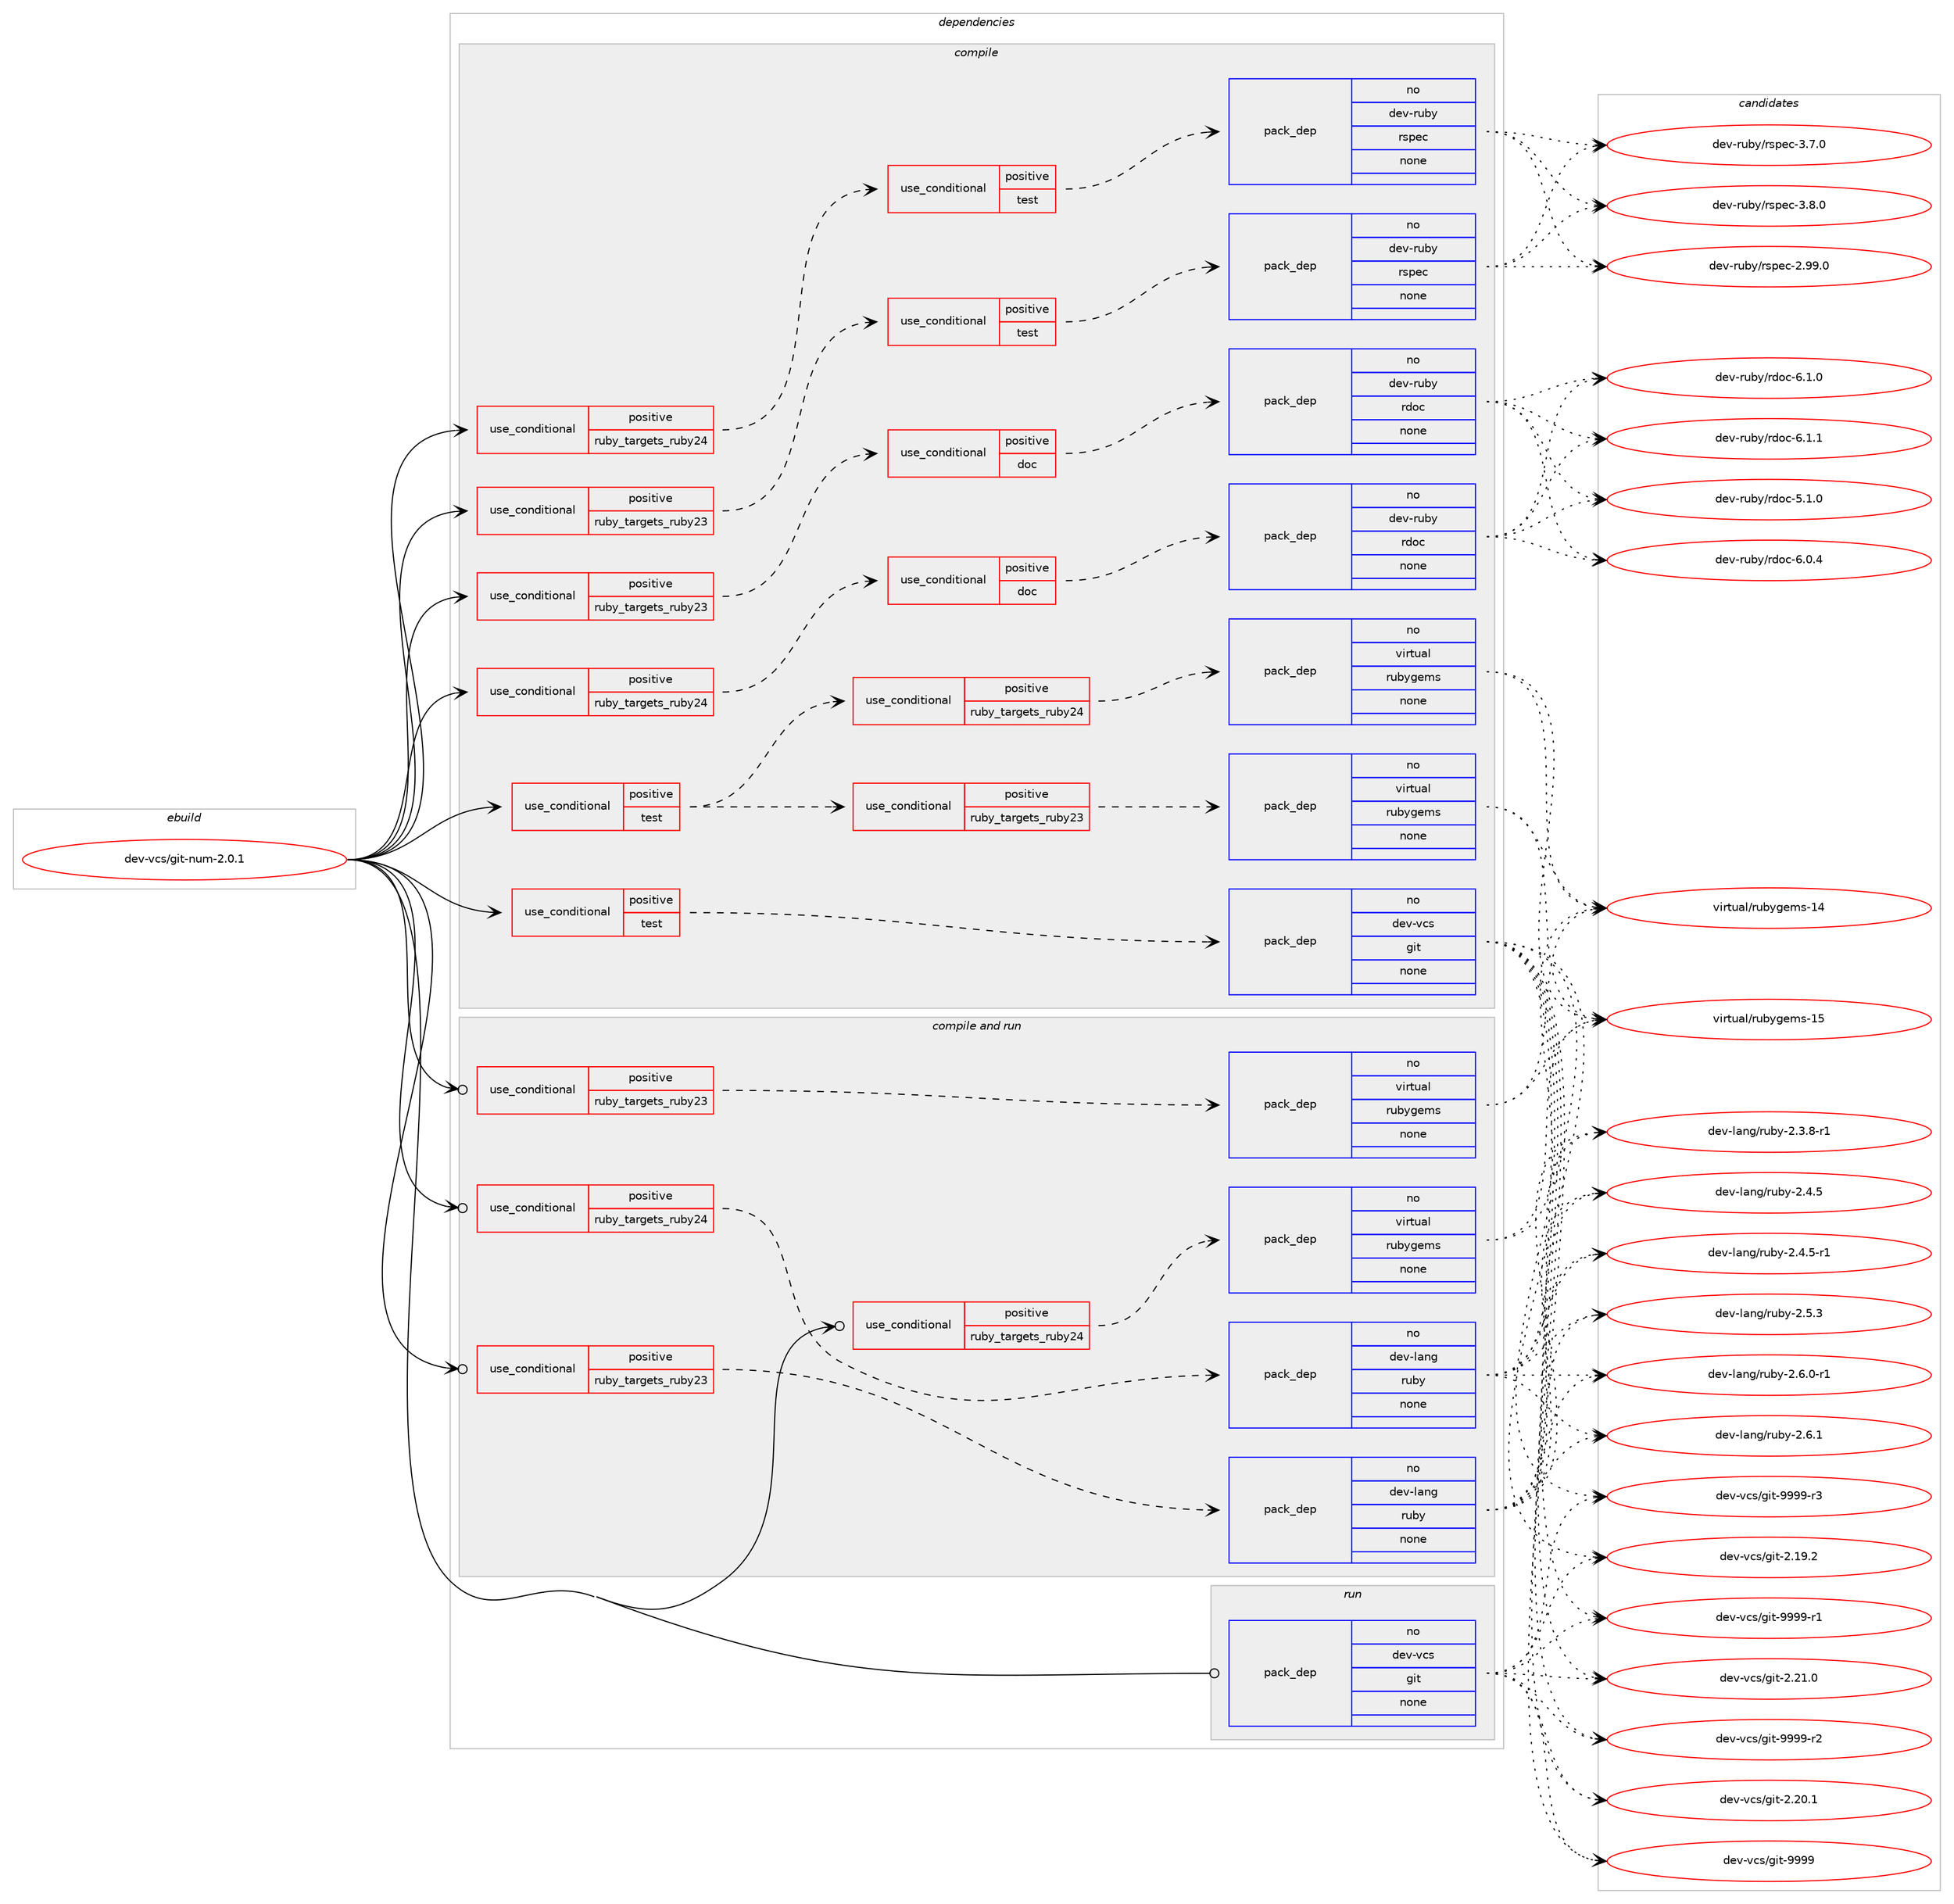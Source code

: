digraph prolog {

# *************
# Graph options
# *************

newrank=true;
concentrate=true;
compound=true;
graph [rankdir=LR,fontname=Helvetica,fontsize=10,ranksep=1.5];#, ranksep=2.5, nodesep=0.2];
edge  [arrowhead=vee];
node  [fontname=Helvetica,fontsize=10];

# **********
# The ebuild
# **********

subgraph cluster_leftcol {
color=gray;
rank=same;
label=<<i>ebuild</i>>;
id [label="dev-vcs/git-num-2.0.1", color=red, width=4, href="../dev-vcs/git-num-2.0.1.svg"];
}

# ****************
# The dependencies
# ****************

subgraph cluster_midcol {
color=gray;
label=<<i>dependencies</i>>;
subgraph cluster_compile {
fillcolor="#eeeeee";
style=filled;
label=<<i>compile</i>>;
subgraph cond425574 {
dependency1551461 [label=<<TABLE BORDER="0" CELLBORDER="1" CELLSPACING="0" CELLPADDING="4"><TR><TD ROWSPAN="3" CELLPADDING="10">use_conditional</TD></TR><TR><TD>positive</TD></TR><TR><TD>ruby_targets_ruby23</TD></TR></TABLE>>, shape=none, color=red];
subgraph cond425575 {
dependency1551462 [label=<<TABLE BORDER="0" CELLBORDER="1" CELLSPACING="0" CELLPADDING="4"><TR><TD ROWSPAN="3" CELLPADDING="10">use_conditional</TD></TR><TR><TD>positive</TD></TR><TR><TD>doc</TD></TR></TABLE>>, shape=none, color=red];
subgraph pack1102135 {
dependency1551463 [label=<<TABLE BORDER="0" CELLBORDER="1" CELLSPACING="0" CELLPADDING="4" WIDTH="220"><TR><TD ROWSPAN="6" CELLPADDING="30">pack_dep</TD></TR><TR><TD WIDTH="110">no</TD></TR><TR><TD>dev-ruby</TD></TR><TR><TD>rdoc</TD></TR><TR><TD>none</TD></TR><TR><TD></TD></TR></TABLE>>, shape=none, color=blue];
}
dependency1551462:e -> dependency1551463:w [weight=20,style="dashed",arrowhead="vee"];
}
dependency1551461:e -> dependency1551462:w [weight=20,style="dashed",arrowhead="vee"];
}
id:e -> dependency1551461:w [weight=20,style="solid",arrowhead="vee"];
subgraph cond425576 {
dependency1551464 [label=<<TABLE BORDER="0" CELLBORDER="1" CELLSPACING="0" CELLPADDING="4"><TR><TD ROWSPAN="3" CELLPADDING="10">use_conditional</TD></TR><TR><TD>positive</TD></TR><TR><TD>ruby_targets_ruby23</TD></TR></TABLE>>, shape=none, color=red];
subgraph cond425577 {
dependency1551465 [label=<<TABLE BORDER="0" CELLBORDER="1" CELLSPACING="0" CELLPADDING="4"><TR><TD ROWSPAN="3" CELLPADDING="10">use_conditional</TD></TR><TR><TD>positive</TD></TR><TR><TD>test</TD></TR></TABLE>>, shape=none, color=red];
subgraph pack1102136 {
dependency1551466 [label=<<TABLE BORDER="0" CELLBORDER="1" CELLSPACING="0" CELLPADDING="4" WIDTH="220"><TR><TD ROWSPAN="6" CELLPADDING="30">pack_dep</TD></TR><TR><TD WIDTH="110">no</TD></TR><TR><TD>dev-ruby</TD></TR><TR><TD>rspec</TD></TR><TR><TD>none</TD></TR><TR><TD></TD></TR></TABLE>>, shape=none, color=blue];
}
dependency1551465:e -> dependency1551466:w [weight=20,style="dashed",arrowhead="vee"];
}
dependency1551464:e -> dependency1551465:w [weight=20,style="dashed",arrowhead="vee"];
}
id:e -> dependency1551464:w [weight=20,style="solid",arrowhead="vee"];
subgraph cond425578 {
dependency1551467 [label=<<TABLE BORDER="0" CELLBORDER="1" CELLSPACING="0" CELLPADDING="4"><TR><TD ROWSPAN="3" CELLPADDING="10">use_conditional</TD></TR><TR><TD>positive</TD></TR><TR><TD>ruby_targets_ruby24</TD></TR></TABLE>>, shape=none, color=red];
subgraph cond425579 {
dependency1551468 [label=<<TABLE BORDER="0" CELLBORDER="1" CELLSPACING="0" CELLPADDING="4"><TR><TD ROWSPAN="3" CELLPADDING="10">use_conditional</TD></TR><TR><TD>positive</TD></TR><TR><TD>doc</TD></TR></TABLE>>, shape=none, color=red];
subgraph pack1102137 {
dependency1551469 [label=<<TABLE BORDER="0" CELLBORDER="1" CELLSPACING="0" CELLPADDING="4" WIDTH="220"><TR><TD ROWSPAN="6" CELLPADDING="30">pack_dep</TD></TR><TR><TD WIDTH="110">no</TD></TR><TR><TD>dev-ruby</TD></TR><TR><TD>rdoc</TD></TR><TR><TD>none</TD></TR><TR><TD></TD></TR></TABLE>>, shape=none, color=blue];
}
dependency1551468:e -> dependency1551469:w [weight=20,style="dashed",arrowhead="vee"];
}
dependency1551467:e -> dependency1551468:w [weight=20,style="dashed",arrowhead="vee"];
}
id:e -> dependency1551467:w [weight=20,style="solid",arrowhead="vee"];
subgraph cond425580 {
dependency1551470 [label=<<TABLE BORDER="0" CELLBORDER="1" CELLSPACING="0" CELLPADDING="4"><TR><TD ROWSPAN="3" CELLPADDING="10">use_conditional</TD></TR><TR><TD>positive</TD></TR><TR><TD>ruby_targets_ruby24</TD></TR></TABLE>>, shape=none, color=red];
subgraph cond425581 {
dependency1551471 [label=<<TABLE BORDER="0" CELLBORDER="1" CELLSPACING="0" CELLPADDING="4"><TR><TD ROWSPAN="3" CELLPADDING="10">use_conditional</TD></TR><TR><TD>positive</TD></TR><TR><TD>test</TD></TR></TABLE>>, shape=none, color=red];
subgraph pack1102138 {
dependency1551472 [label=<<TABLE BORDER="0" CELLBORDER="1" CELLSPACING="0" CELLPADDING="4" WIDTH="220"><TR><TD ROWSPAN="6" CELLPADDING="30">pack_dep</TD></TR><TR><TD WIDTH="110">no</TD></TR><TR><TD>dev-ruby</TD></TR><TR><TD>rspec</TD></TR><TR><TD>none</TD></TR><TR><TD></TD></TR></TABLE>>, shape=none, color=blue];
}
dependency1551471:e -> dependency1551472:w [weight=20,style="dashed",arrowhead="vee"];
}
dependency1551470:e -> dependency1551471:w [weight=20,style="dashed",arrowhead="vee"];
}
id:e -> dependency1551470:w [weight=20,style="solid",arrowhead="vee"];
subgraph cond425582 {
dependency1551473 [label=<<TABLE BORDER="0" CELLBORDER="1" CELLSPACING="0" CELLPADDING="4"><TR><TD ROWSPAN="3" CELLPADDING="10">use_conditional</TD></TR><TR><TD>positive</TD></TR><TR><TD>test</TD></TR></TABLE>>, shape=none, color=red];
subgraph cond425583 {
dependency1551474 [label=<<TABLE BORDER="0" CELLBORDER="1" CELLSPACING="0" CELLPADDING="4"><TR><TD ROWSPAN="3" CELLPADDING="10">use_conditional</TD></TR><TR><TD>positive</TD></TR><TR><TD>ruby_targets_ruby23</TD></TR></TABLE>>, shape=none, color=red];
subgraph pack1102139 {
dependency1551475 [label=<<TABLE BORDER="0" CELLBORDER="1" CELLSPACING="0" CELLPADDING="4" WIDTH="220"><TR><TD ROWSPAN="6" CELLPADDING="30">pack_dep</TD></TR><TR><TD WIDTH="110">no</TD></TR><TR><TD>virtual</TD></TR><TR><TD>rubygems</TD></TR><TR><TD>none</TD></TR><TR><TD></TD></TR></TABLE>>, shape=none, color=blue];
}
dependency1551474:e -> dependency1551475:w [weight=20,style="dashed",arrowhead="vee"];
}
dependency1551473:e -> dependency1551474:w [weight=20,style="dashed",arrowhead="vee"];
subgraph cond425584 {
dependency1551476 [label=<<TABLE BORDER="0" CELLBORDER="1" CELLSPACING="0" CELLPADDING="4"><TR><TD ROWSPAN="3" CELLPADDING="10">use_conditional</TD></TR><TR><TD>positive</TD></TR><TR><TD>ruby_targets_ruby24</TD></TR></TABLE>>, shape=none, color=red];
subgraph pack1102140 {
dependency1551477 [label=<<TABLE BORDER="0" CELLBORDER="1" CELLSPACING="0" CELLPADDING="4" WIDTH="220"><TR><TD ROWSPAN="6" CELLPADDING="30">pack_dep</TD></TR><TR><TD WIDTH="110">no</TD></TR><TR><TD>virtual</TD></TR><TR><TD>rubygems</TD></TR><TR><TD>none</TD></TR><TR><TD></TD></TR></TABLE>>, shape=none, color=blue];
}
dependency1551476:e -> dependency1551477:w [weight=20,style="dashed",arrowhead="vee"];
}
dependency1551473:e -> dependency1551476:w [weight=20,style="dashed",arrowhead="vee"];
}
id:e -> dependency1551473:w [weight=20,style="solid",arrowhead="vee"];
subgraph cond425585 {
dependency1551478 [label=<<TABLE BORDER="0" CELLBORDER="1" CELLSPACING="0" CELLPADDING="4"><TR><TD ROWSPAN="3" CELLPADDING="10">use_conditional</TD></TR><TR><TD>positive</TD></TR><TR><TD>test</TD></TR></TABLE>>, shape=none, color=red];
subgraph pack1102141 {
dependency1551479 [label=<<TABLE BORDER="0" CELLBORDER="1" CELLSPACING="0" CELLPADDING="4" WIDTH="220"><TR><TD ROWSPAN="6" CELLPADDING="30">pack_dep</TD></TR><TR><TD WIDTH="110">no</TD></TR><TR><TD>dev-vcs</TD></TR><TR><TD>git</TD></TR><TR><TD>none</TD></TR><TR><TD></TD></TR></TABLE>>, shape=none, color=blue];
}
dependency1551478:e -> dependency1551479:w [weight=20,style="dashed",arrowhead="vee"];
}
id:e -> dependency1551478:w [weight=20,style="solid",arrowhead="vee"];
}
subgraph cluster_compileandrun {
fillcolor="#eeeeee";
style=filled;
label=<<i>compile and run</i>>;
subgraph cond425586 {
dependency1551480 [label=<<TABLE BORDER="0" CELLBORDER="1" CELLSPACING="0" CELLPADDING="4"><TR><TD ROWSPAN="3" CELLPADDING="10">use_conditional</TD></TR><TR><TD>positive</TD></TR><TR><TD>ruby_targets_ruby23</TD></TR></TABLE>>, shape=none, color=red];
subgraph pack1102142 {
dependency1551481 [label=<<TABLE BORDER="0" CELLBORDER="1" CELLSPACING="0" CELLPADDING="4" WIDTH="220"><TR><TD ROWSPAN="6" CELLPADDING="30">pack_dep</TD></TR><TR><TD WIDTH="110">no</TD></TR><TR><TD>dev-lang</TD></TR><TR><TD>ruby</TD></TR><TR><TD>none</TD></TR><TR><TD></TD></TR></TABLE>>, shape=none, color=blue];
}
dependency1551480:e -> dependency1551481:w [weight=20,style="dashed",arrowhead="vee"];
}
id:e -> dependency1551480:w [weight=20,style="solid",arrowhead="odotvee"];
subgraph cond425587 {
dependency1551482 [label=<<TABLE BORDER="0" CELLBORDER="1" CELLSPACING="0" CELLPADDING="4"><TR><TD ROWSPAN="3" CELLPADDING="10">use_conditional</TD></TR><TR><TD>positive</TD></TR><TR><TD>ruby_targets_ruby23</TD></TR></TABLE>>, shape=none, color=red];
subgraph pack1102143 {
dependency1551483 [label=<<TABLE BORDER="0" CELLBORDER="1" CELLSPACING="0" CELLPADDING="4" WIDTH="220"><TR><TD ROWSPAN="6" CELLPADDING="30">pack_dep</TD></TR><TR><TD WIDTH="110">no</TD></TR><TR><TD>virtual</TD></TR><TR><TD>rubygems</TD></TR><TR><TD>none</TD></TR><TR><TD></TD></TR></TABLE>>, shape=none, color=blue];
}
dependency1551482:e -> dependency1551483:w [weight=20,style="dashed",arrowhead="vee"];
}
id:e -> dependency1551482:w [weight=20,style="solid",arrowhead="odotvee"];
subgraph cond425588 {
dependency1551484 [label=<<TABLE BORDER="0" CELLBORDER="1" CELLSPACING="0" CELLPADDING="4"><TR><TD ROWSPAN="3" CELLPADDING="10">use_conditional</TD></TR><TR><TD>positive</TD></TR><TR><TD>ruby_targets_ruby24</TD></TR></TABLE>>, shape=none, color=red];
subgraph pack1102144 {
dependency1551485 [label=<<TABLE BORDER="0" CELLBORDER="1" CELLSPACING="0" CELLPADDING="4" WIDTH="220"><TR><TD ROWSPAN="6" CELLPADDING="30">pack_dep</TD></TR><TR><TD WIDTH="110">no</TD></TR><TR><TD>dev-lang</TD></TR><TR><TD>ruby</TD></TR><TR><TD>none</TD></TR><TR><TD></TD></TR></TABLE>>, shape=none, color=blue];
}
dependency1551484:e -> dependency1551485:w [weight=20,style="dashed",arrowhead="vee"];
}
id:e -> dependency1551484:w [weight=20,style="solid",arrowhead="odotvee"];
subgraph cond425589 {
dependency1551486 [label=<<TABLE BORDER="0" CELLBORDER="1" CELLSPACING="0" CELLPADDING="4"><TR><TD ROWSPAN="3" CELLPADDING="10">use_conditional</TD></TR><TR><TD>positive</TD></TR><TR><TD>ruby_targets_ruby24</TD></TR></TABLE>>, shape=none, color=red];
subgraph pack1102145 {
dependency1551487 [label=<<TABLE BORDER="0" CELLBORDER="1" CELLSPACING="0" CELLPADDING="4" WIDTH="220"><TR><TD ROWSPAN="6" CELLPADDING="30">pack_dep</TD></TR><TR><TD WIDTH="110">no</TD></TR><TR><TD>virtual</TD></TR><TR><TD>rubygems</TD></TR><TR><TD>none</TD></TR><TR><TD></TD></TR></TABLE>>, shape=none, color=blue];
}
dependency1551486:e -> dependency1551487:w [weight=20,style="dashed",arrowhead="vee"];
}
id:e -> dependency1551486:w [weight=20,style="solid",arrowhead="odotvee"];
}
subgraph cluster_run {
fillcolor="#eeeeee";
style=filled;
label=<<i>run</i>>;
subgraph pack1102146 {
dependency1551488 [label=<<TABLE BORDER="0" CELLBORDER="1" CELLSPACING="0" CELLPADDING="4" WIDTH="220"><TR><TD ROWSPAN="6" CELLPADDING="30">pack_dep</TD></TR><TR><TD WIDTH="110">no</TD></TR><TR><TD>dev-vcs</TD></TR><TR><TD>git</TD></TR><TR><TD>none</TD></TR><TR><TD></TD></TR></TABLE>>, shape=none, color=blue];
}
id:e -> dependency1551488:w [weight=20,style="solid",arrowhead="odot"];
}
}

# **************
# The candidates
# **************

subgraph cluster_choices {
rank=same;
color=gray;
label=<<i>candidates</i>>;

subgraph choice1102135 {
color=black;
nodesep=1;
choice10010111845114117981214711410011199455346494648 [label="dev-ruby/rdoc-5.1.0", color=red, width=4,href="../dev-ruby/rdoc-5.1.0.svg"];
choice10010111845114117981214711410011199455446484652 [label="dev-ruby/rdoc-6.0.4", color=red, width=4,href="../dev-ruby/rdoc-6.0.4.svg"];
choice10010111845114117981214711410011199455446494648 [label="dev-ruby/rdoc-6.1.0", color=red, width=4,href="../dev-ruby/rdoc-6.1.0.svg"];
choice10010111845114117981214711410011199455446494649 [label="dev-ruby/rdoc-6.1.1", color=red, width=4,href="../dev-ruby/rdoc-6.1.1.svg"];
dependency1551463:e -> choice10010111845114117981214711410011199455346494648:w [style=dotted,weight="100"];
dependency1551463:e -> choice10010111845114117981214711410011199455446484652:w [style=dotted,weight="100"];
dependency1551463:e -> choice10010111845114117981214711410011199455446494648:w [style=dotted,weight="100"];
dependency1551463:e -> choice10010111845114117981214711410011199455446494649:w [style=dotted,weight="100"];
}
subgraph choice1102136 {
color=black;
nodesep=1;
choice1001011184511411798121471141151121019945504657574648 [label="dev-ruby/rspec-2.99.0", color=red, width=4,href="../dev-ruby/rspec-2.99.0.svg"];
choice10010111845114117981214711411511210199455146554648 [label="dev-ruby/rspec-3.7.0", color=red, width=4,href="../dev-ruby/rspec-3.7.0.svg"];
choice10010111845114117981214711411511210199455146564648 [label="dev-ruby/rspec-3.8.0", color=red, width=4,href="../dev-ruby/rspec-3.8.0.svg"];
dependency1551466:e -> choice1001011184511411798121471141151121019945504657574648:w [style=dotted,weight="100"];
dependency1551466:e -> choice10010111845114117981214711411511210199455146554648:w [style=dotted,weight="100"];
dependency1551466:e -> choice10010111845114117981214711411511210199455146564648:w [style=dotted,weight="100"];
}
subgraph choice1102137 {
color=black;
nodesep=1;
choice10010111845114117981214711410011199455346494648 [label="dev-ruby/rdoc-5.1.0", color=red, width=4,href="../dev-ruby/rdoc-5.1.0.svg"];
choice10010111845114117981214711410011199455446484652 [label="dev-ruby/rdoc-6.0.4", color=red, width=4,href="../dev-ruby/rdoc-6.0.4.svg"];
choice10010111845114117981214711410011199455446494648 [label="dev-ruby/rdoc-6.1.0", color=red, width=4,href="../dev-ruby/rdoc-6.1.0.svg"];
choice10010111845114117981214711410011199455446494649 [label="dev-ruby/rdoc-6.1.1", color=red, width=4,href="../dev-ruby/rdoc-6.1.1.svg"];
dependency1551469:e -> choice10010111845114117981214711410011199455346494648:w [style=dotted,weight="100"];
dependency1551469:e -> choice10010111845114117981214711410011199455446484652:w [style=dotted,weight="100"];
dependency1551469:e -> choice10010111845114117981214711410011199455446494648:w [style=dotted,weight="100"];
dependency1551469:e -> choice10010111845114117981214711410011199455446494649:w [style=dotted,weight="100"];
}
subgraph choice1102138 {
color=black;
nodesep=1;
choice1001011184511411798121471141151121019945504657574648 [label="dev-ruby/rspec-2.99.0", color=red, width=4,href="../dev-ruby/rspec-2.99.0.svg"];
choice10010111845114117981214711411511210199455146554648 [label="dev-ruby/rspec-3.7.0", color=red, width=4,href="../dev-ruby/rspec-3.7.0.svg"];
choice10010111845114117981214711411511210199455146564648 [label="dev-ruby/rspec-3.8.0", color=red, width=4,href="../dev-ruby/rspec-3.8.0.svg"];
dependency1551472:e -> choice1001011184511411798121471141151121019945504657574648:w [style=dotted,weight="100"];
dependency1551472:e -> choice10010111845114117981214711411511210199455146554648:w [style=dotted,weight="100"];
dependency1551472:e -> choice10010111845114117981214711411511210199455146564648:w [style=dotted,weight="100"];
}
subgraph choice1102139 {
color=black;
nodesep=1;
choice118105114116117971084711411798121103101109115454952 [label="virtual/rubygems-14", color=red, width=4,href="../virtual/rubygems-14.svg"];
choice118105114116117971084711411798121103101109115454953 [label="virtual/rubygems-15", color=red, width=4,href="../virtual/rubygems-15.svg"];
dependency1551475:e -> choice118105114116117971084711411798121103101109115454952:w [style=dotted,weight="100"];
dependency1551475:e -> choice118105114116117971084711411798121103101109115454953:w [style=dotted,weight="100"];
}
subgraph choice1102140 {
color=black;
nodesep=1;
choice118105114116117971084711411798121103101109115454952 [label="virtual/rubygems-14", color=red, width=4,href="../virtual/rubygems-14.svg"];
choice118105114116117971084711411798121103101109115454953 [label="virtual/rubygems-15", color=red, width=4,href="../virtual/rubygems-15.svg"];
dependency1551477:e -> choice118105114116117971084711411798121103101109115454952:w [style=dotted,weight="100"];
dependency1551477:e -> choice118105114116117971084711411798121103101109115454953:w [style=dotted,weight="100"];
}
subgraph choice1102141 {
color=black;
nodesep=1;
choice10010111845118991154710310511645504649574650 [label="dev-vcs/git-2.19.2", color=red, width=4,href="../dev-vcs/git-2.19.2.svg"];
choice10010111845118991154710310511645504650484649 [label="dev-vcs/git-2.20.1", color=red, width=4,href="../dev-vcs/git-2.20.1.svg"];
choice10010111845118991154710310511645504650494648 [label="dev-vcs/git-2.21.0", color=red, width=4,href="../dev-vcs/git-2.21.0.svg"];
choice1001011184511899115471031051164557575757 [label="dev-vcs/git-9999", color=red, width=4,href="../dev-vcs/git-9999.svg"];
choice10010111845118991154710310511645575757574511449 [label="dev-vcs/git-9999-r1", color=red, width=4,href="../dev-vcs/git-9999-r1.svg"];
choice10010111845118991154710310511645575757574511450 [label="dev-vcs/git-9999-r2", color=red, width=4,href="../dev-vcs/git-9999-r2.svg"];
choice10010111845118991154710310511645575757574511451 [label="dev-vcs/git-9999-r3", color=red, width=4,href="../dev-vcs/git-9999-r3.svg"];
dependency1551479:e -> choice10010111845118991154710310511645504649574650:w [style=dotted,weight="100"];
dependency1551479:e -> choice10010111845118991154710310511645504650484649:w [style=dotted,weight="100"];
dependency1551479:e -> choice10010111845118991154710310511645504650494648:w [style=dotted,weight="100"];
dependency1551479:e -> choice1001011184511899115471031051164557575757:w [style=dotted,weight="100"];
dependency1551479:e -> choice10010111845118991154710310511645575757574511449:w [style=dotted,weight="100"];
dependency1551479:e -> choice10010111845118991154710310511645575757574511450:w [style=dotted,weight="100"];
dependency1551479:e -> choice10010111845118991154710310511645575757574511451:w [style=dotted,weight="100"];
}
subgraph choice1102142 {
color=black;
nodesep=1;
choice100101118451089711010347114117981214550465146564511449 [label="dev-lang/ruby-2.3.8-r1", color=red, width=4,href="../dev-lang/ruby-2.3.8-r1.svg"];
choice10010111845108971101034711411798121455046524653 [label="dev-lang/ruby-2.4.5", color=red, width=4,href="../dev-lang/ruby-2.4.5.svg"];
choice100101118451089711010347114117981214550465246534511449 [label="dev-lang/ruby-2.4.5-r1", color=red, width=4,href="../dev-lang/ruby-2.4.5-r1.svg"];
choice10010111845108971101034711411798121455046534651 [label="dev-lang/ruby-2.5.3", color=red, width=4,href="../dev-lang/ruby-2.5.3.svg"];
choice100101118451089711010347114117981214550465446484511449 [label="dev-lang/ruby-2.6.0-r1", color=red, width=4,href="../dev-lang/ruby-2.6.0-r1.svg"];
choice10010111845108971101034711411798121455046544649 [label="dev-lang/ruby-2.6.1", color=red, width=4,href="../dev-lang/ruby-2.6.1.svg"];
dependency1551481:e -> choice100101118451089711010347114117981214550465146564511449:w [style=dotted,weight="100"];
dependency1551481:e -> choice10010111845108971101034711411798121455046524653:w [style=dotted,weight="100"];
dependency1551481:e -> choice100101118451089711010347114117981214550465246534511449:w [style=dotted,weight="100"];
dependency1551481:e -> choice10010111845108971101034711411798121455046534651:w [style=dotted,weight="100"];
dependency1551481:e -> choice100101118451089711010347114117981214550465446484511449:w [style=dotted,weight="100"];
dependency1551481:e -> choice10010111845108971101034711411798121455046544649:w [style=dotted,weight="100"];
}
subgraph choice1102143 {
color=black;
nodesep=1;
choice118105114116117971084711411798121103101109115454952 [label="virtual/rubygems-14", color=red, width=4,href="../virtual/rubygems-14.svg"];
choice118105114116117971084711411798121103101109115454953 [label="virtual/rubygems-15", color=red, width=4,href="../virtual/rubygems-15.svg"];
dependency1551483:e -> choice118105114116117971084711411798121103101109115454952:w [style=dotted,weight="100"];
dependency1551483:e -> choice118105114116117971084711411798121103101109115454953:w [style=dotted,weight="100"];
}
subgraph choice1102144 {
color=black;
nodesep=1;
choice100101118451089711010347114117981214550465146564511449 [label="dev-lang/ruby-2.3.8-r1", color=red, width=4,href="../dev-lang/ruby-2.3.8-r1.svg"];
choice10010111845108971101034711411798121455046524653 [label="dev-lang/ruby-2.4.5", color=red, width=4,href="../dev-lang/ruby-2.4.5.svg"];
choice100101118451089711010347114117981214550465246534511449 [label="dev-lang/ruby-2.4.5-r1", color=red, width=4,href="../dev-lang/ruby-2.4.5-r1.svg"];
choice10010111845108971101034711411798121455046534651 [label="dev-lang/ruby-2.5.3", color=red, width=4,href="../dev-lang/ruby-2.5.3.svg"];
choice100101118451089711010347114117981214550465446484511449 [label="dev-lang/ruby-2.6.0-r1", color=red, width=4,href="../dev-lang/ruby-2.6.0-r1.svg"];
choice10010111845108971101034711411798121455046544649 [label="dev-lang/ruby-2.6.1", color=red, width=4,href="../dev-lang/ruby-2.6.1.svg"];
dependency1551485:e -> choice100101118451089711010347114117981214550465146564511449:w [style=dotted,weight="100"];
dependency1551485:e -> choice10010111845108971101034711411798121455046524653:w [style=dotted,weight="100"];
dependency1551485:e -> choice100101118451089711010347114117981214550465246534511449:w [style=dotted,weight="100"];
dependency1551485:e -> choice10010111845108971101034711411798121455046534651:w [style=dotted,weight="100"];
dependency1551485:e -> choice100101118451089711010347114117981214550465446484511449:w [style=dotted,weight="100"];
dependency1551485:e -> choice10010111845108971101034711411798121455046544649:w [style=dotted,weight="100"];
}
subgraph choice1102145 {
color=black;
nodesep=1;
choice118105114116117971084711411798121103101109115454952 [label="virtual/rubygems-14", color=red, width=4,href="../virtual/rubygems-14.svg"];
choice118105114116117971084711411798121103101109115454953 [label="virtual/rubygems-15", color=red, width=4,href="../virtual/rubygems-15.svg"];
dependency1551487:e -> choice118105114116117971084711411798121103101109115454952:w [style=dotted,weight="100"];
dependency1551487:e -> choice118105114116117971084711411798121103101109115454953:w [style=dotted,weight="100"];
}
subgraph choice1102146 {
color=black;
nodesep=1;
choice10010111845118991154710310511645504649574650 [label="dev-vcs/git-2.19.2", color=red, width=4,href="../dev-vcs/git-2.19.2.svg"];
choice10010111845118991154710310511645504650484649 [label="dev-vcs/git-2.20.1", color=red, width=4,href="../dev-vcs/git-2.20.1.svg"];
choice10010111845118991154710310511645504650494648 [label="dev-vcs/git-2.21.0", color=red, width=4,href="../dev-vcs/git-2.21.0.svg"];
choice1001011184511899115471031051164557575757 [label="dev-vcs/git-9999", color=red, width=4,href="../dev-vcs/git-9999.svg"];
choice10010111845118991154710310511645575757574511449 [label="dev-vcs/git-9999-r1", color=red, width=4,href="../dev-vcs/git-9999-r1.svg"];
choice10010111845118991154710310511645575757574511450 [label="dev-vcs/git-9999-r2", color=red, width=4,href="../dev-vcs/git-9999-r2.svg"];
choice10010111845118991154710310511645575757574511451 [label="dev-vcs/git-9999-r3", color=red, width=4,href="../dev-vcs/git-9999-r3.svg"];
dependency1551488:e -> choice10010111845118991154710310511645504649574650:w [style=dotted,weight="100"];
dependency1551488:e -> choice10010111845118991154710310511645504650484649:w [style=dotted,weight="100"];
dependency1551488:e -> choice10010111845118991154710310511645504650494648:w [style=dotted,weight="100"];
dependency1551488:e -> choice1001011184511899115471031051164557575757:w [style=dotted,weight="100"];
dependency1551488:e -> choice10010111845118991154710310511645575757574511449:w [style=dotted,weight="100"];
dependency1551488:e -> choice10010111845118991154710310511645575757574511450:w [style=dotted,weight="100"];
dependency1551488:e -> choice10010111845118991154710310511645575757574511451:w [style=dotted,weight="100"];
}
}

}
